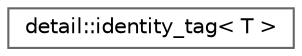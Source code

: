 digraph "Gráfico de jerarquía de clases"
{
 // LATEX_PDF_SIZE
  bgcolor="transparent";
  edge [fontname=Helvetica,fontsize=10,labelfontname=Helvetica,labelfontsize=10];
  node [fontname=Helvetica,fontsize=10,shape=box,height=0.2,width=0.4];
  rankdir="LR";
  Node0 [id="Node000000",label="detail::identity_tag\< T \>",height=0.2,width=0.4,color="grey40", fillcolor="white", style="filled",URL="$structdetail_1_1identity__tag.html",tooltip=" "];
}
